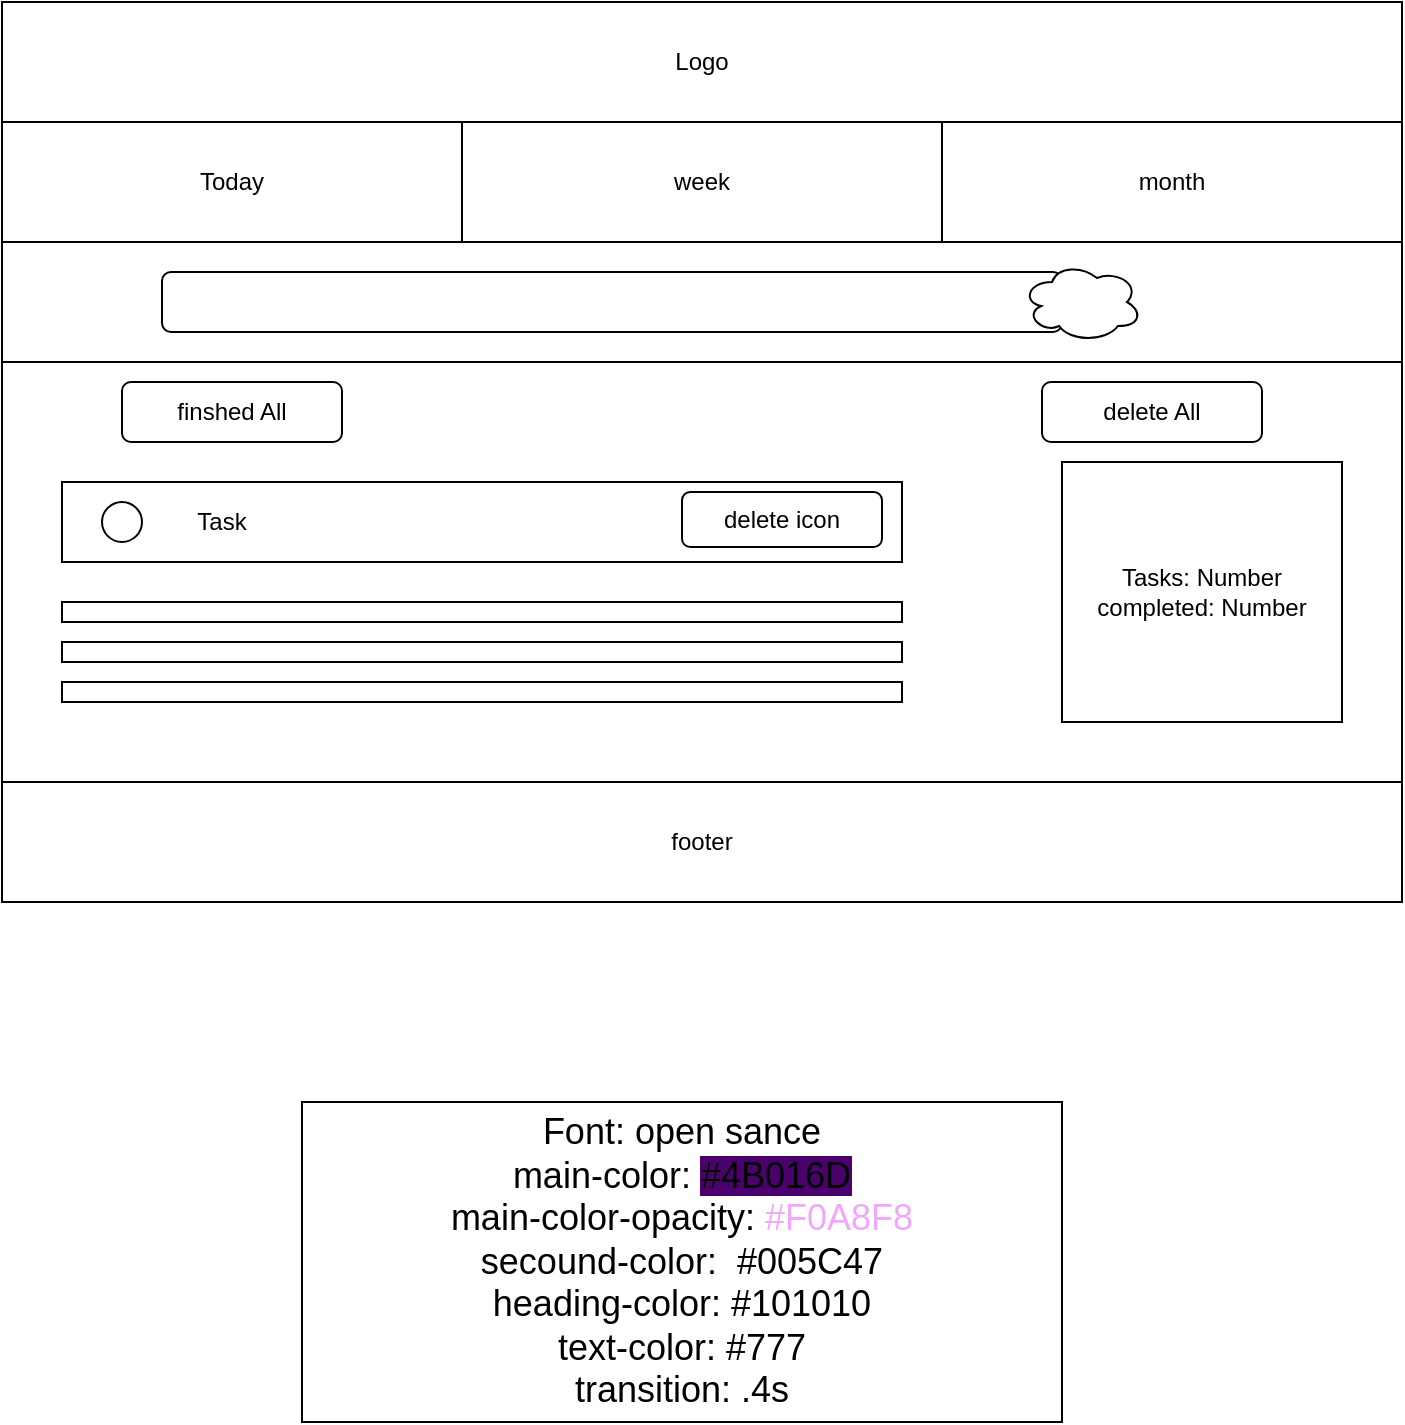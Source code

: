 <mxfile>
    <diagram id="DdIoZPYbxpEJXDEmdAQE" name="Page-1">
        <mxGraphModel dx="1081" dy="475" grid="1" gridSize="10" guides="1" tooltips="1" connect="1" arrows="1" fold="1" page="1" pageScale="1" pageWidth="850" pageHeight="1100" math="0" shadow="0">
            <root>
                <mxCell id="0"/>
                <mxCell id="1" parent="0"/>
                <mxCell id="2" value="Logo" style="rounded=0;whiteSpace=wrap;html=1;" parent="1" vertex="1">
                    <mxGeometry x="90" y="110" width="700" height="60" as="geometry"/>
                </mxCell>
                <mxCell id="3" value="" style="rounded=0;whiteSpace=wrap;html=1;" parent="1" vertex="1">
                    <mxGeometry x="90" y="170" width="700" height="60" as="geometry"/>
                </mxCell>
                <mxCell id="4" value="footer" style="rounded=0;whiteSpace=wrap;html=1;" parent="1" vertex="1">
                    <mxGeometry x="90" y="500" width="700" height="60" as="geometry"/>
                </mxCell>
                <mxCell id="5" value="Today" style="rounded=0;whiteSpace=wrap;html=1;" parent="1" vertex="1">
                    <mxGeometry x="90" y="170" width="230" height="60" as="geometry"/>
                </mxCell>
                <mxCell id="6" value="week" style="rounded=0;whiteSpace=wrap;html=1;" parent="1" vertex="1">
                    <mxGeometry x="320" y="170" width="240" height="60" as="geometry"/>
                </mxCell>
                <mxCell id="7" value="month" style="rounded=0;whiteSpace=wrap;html=1;" parent="1" vertex="1">
                    <mxGeometry x="560" y="170" width="230" height="60" as="geometry"/>
                </mxCell>
                <mxCell id="8" value="" style="rounded=0;whiteSpace=wrap;html=1;" parent="1" vertex="1">
                    <mxGeometry x="90" y="230" width="700" height="60" as="geometry"/>
                </mxCell>
                <mxCell id="10" value="" style="rounded=1;whiteSpace=wrap;html=1;" parent="1" vertex="1">
                    <mxGeometry x="170" y="245" width="450" height="30" as="geometry"/>
                </mxCell>
                <mxCell id="11" value="" style="ellipse;shape=cloud;whiteSpace=wrap;html=1;" parent="1" vertex="1">
                    <mxGeometry x="600" y="240" width="60" height="40" as="geometry"/>
                </mxCell>
                <mxCell id="13" value="" style="rounded=0;whiteSpace=wrap;html=1;" parent="1" vertex="1">
                    <mxGeometry x="90" y="290" width="700" height="210" as="geometry"/>
                </mxCell>
                <mxCell id="14" value="finshed All&lt;span style=&quot;color: rgba(0 , 0 , 0 , 0) ; font-family: monospace ; font-size: 0px&quot;&gt;%3CmxGraphModel%3E%3Croot%3E%3CmxCell%20id%3D%220%22%2F%3E%3CmxCell%20id%3D%221%22%20parent%3D%220%22%2F%3E%3CmxCell%20id%3D%222%22%20value%3D%22%22%20style%3D%22rounded%3D0%3BwhiteSpace%3Dwrap%3Bhtml%3D1%3B%22%20vertex%3D%221%22%20parent%3D%221%22%3E%3CmxGeometry%20x%3D%2290%22%20y%3D%22170%22%20width%3D%22230%22%20height%3D%2260%22%20as%3D%22geometry%22%2F%3E%3C%2FmxCell%3E%3C%2Froot%3E%3C%2FmxGraphModel%3E&lt;/span&gt;" style="rounded=1;whiteSpace=wrap;html=1;" parent="1" vertex="1">
                    <mxGeometry x="150" y="300" width="110" height="30" as="geometry"/>
                </mxCell>
                <mxCell id="15" value="delete All&lt;span style=&quot;color: rgba(0 , 0 , 0 , 0) ; font-family: monospace ; font-size: 0px&quot;&gt;%3CmxGraphModel%3E%3Croot%3E%3CmxCell%20id%3D%220%22%2F%3E%3CmxCell%20id%3D%221%22%20parent%3D%220%22%2F%3E%3CmxCell%20id%3D%222%22%20value%3D%22%22%20style%3D%22rounded%3D0%3BwhiteSpace%3Dwrap%3Bhtml%3D1%3B%22%20vertex%3D%221%22%20parent%3D%221%22%3E%3CmxGeometry%20x%3D%2290%22%20y%3D%22170%22%20width%3D%22230%22%20height%3D%2260%22%20as%3D%22geometry%22%2F%3E%3C%2FmxCell%3E%3C%2Froot%3E%3C%2FmxGraphModel%3E&lt;/span&gt;" style="rounded=1;whiteSpace=wrap;html=1;" parent="1" vertex="1">
                    <mxGeometry x="610" y="300" width="110" height="30" as="geometry"/>
                </mxCell>
                <mxCell id="17" value="" style="rounded=0;whiteSpace=wrap;html=1;" parent="1" vertex="1">
                    <mxGeometry x="120" y="350" width="420" height="40" as="geometry"/>
                </mxCell>
                <mxCell id="18" value="Tasks: Number&lt;br&gt;completed: Number" style="rounded=0;whiteSpace=wrap;html=1;" parent="1" vertex="1">
                    <mxGeometry x="620" y="340" width="140" height="130" as="geometry"/>
                </mxCell>
                <mxCell id="19" value="" style="ellipse;whiteSpace=wrap;html=1;aspect=fixed;" parent="1" vertex="1">
                    <mxGeometry x="140" y="360" width="20" height="20" as="geometry"/>
                </mxCell>
                <mxCell id="20" value="Task" style="text;html=1;strokeColor=none;fillColor=none;align=center;verticalAlign=middle;whiteSpace=wrap;rounded=0;" parent="1" vertex="1">
                    <mxGeometry x="170" y="355" width="60" height="30" as="geometry"/>
                </mxCell>
                <mxCell id="22" value="delete icon" style="rounded=1;whiteSpace=wrap;html=1;" parent="1" vertex="1">
                    <mxGeometry x="430" y="355" width="100" height="27.5" as="geometry"/>
                </mxCell>
                <mxCell id="27" value="" style="rounded=0;whiteSpace=wrap;html=1;" parent="1" vertex="1">
                    <mxGeometry x="120" y="410" width="420" height="10" as="geometry"/>
                </mxCell>
                <mxCell id="28" value="" style="rounded=0;whiteSpace=wrap;html=1;" parent="1" vertex="1">
                    <mxGeometry x="120" y="430" width="420" height="10" as="geometry"/>
                </mxCell>
                <mxCell id="29" value="" style="rounded=0;whiteSpace=wrap;html=1;" parent="1" vertex="1">
                    <mxGeometry x="120" y="450" width="420" height="10" as="geometry"/>
                </mxCell>
                <mxCell id="cKxBxGZkGpfs-UyhMFqg-29" value="&lt;font style=&quot;font-size: 18px&quot;&gt;Font: open sance&lt;br&gt;main-color:&amp;nbsp;&lt;span style=&quot;background-color: rgb(75 , 1 , 109)&quot;&gt;#4B016D&lt;/span&gt;&lt;br&gt;main-color-opacity:&amp;nbsp;&lt;font color=&quot;#f0a8f8&quot;&gt;#F0A8F8&lt;/font&gt;&lt;br&gt;secound-color:&amp;nbsp;&amp;nbsp;#005C47&lt;br&gt;heading-color: #101010&lt;br&gt;text-color: #777&lt;br&gt;transition: .4s&lt;br&gt;&lt;/font&gt;" style="rounded=0;whiteSpace=wrap;html=1;" parent="1" vertex="1">
                    <mxGeometry x="240" y="660" width="380" height="160" as="geometry"/>
                </mxCell>
            </root>
        </mxGraphModel>
    </diagram>
    <diagram id="Gs5UVlMjBH4Eodl5QVWC" name="Page-2">
        <mxGraphModel dx="1081" dy="717" grid="1" gridSize="10" guides="1" tooltips="1" connect="1" arrows="1" fold="1" page="1" pageScale="1" pageWidth="850" pageHeight="1100" math="0" shadow="0">
            <root>
                <mxCell id="EaL02UXCDDUh460LkRB5-0"/>
                <mxCell id="EaL02UXCDDUh460LkRB5-1" parent="EaL02UXCDDUh460LkRB5-0"/>
            </root>
        </mxGraphModel>
    </diagram>
</mxfile>